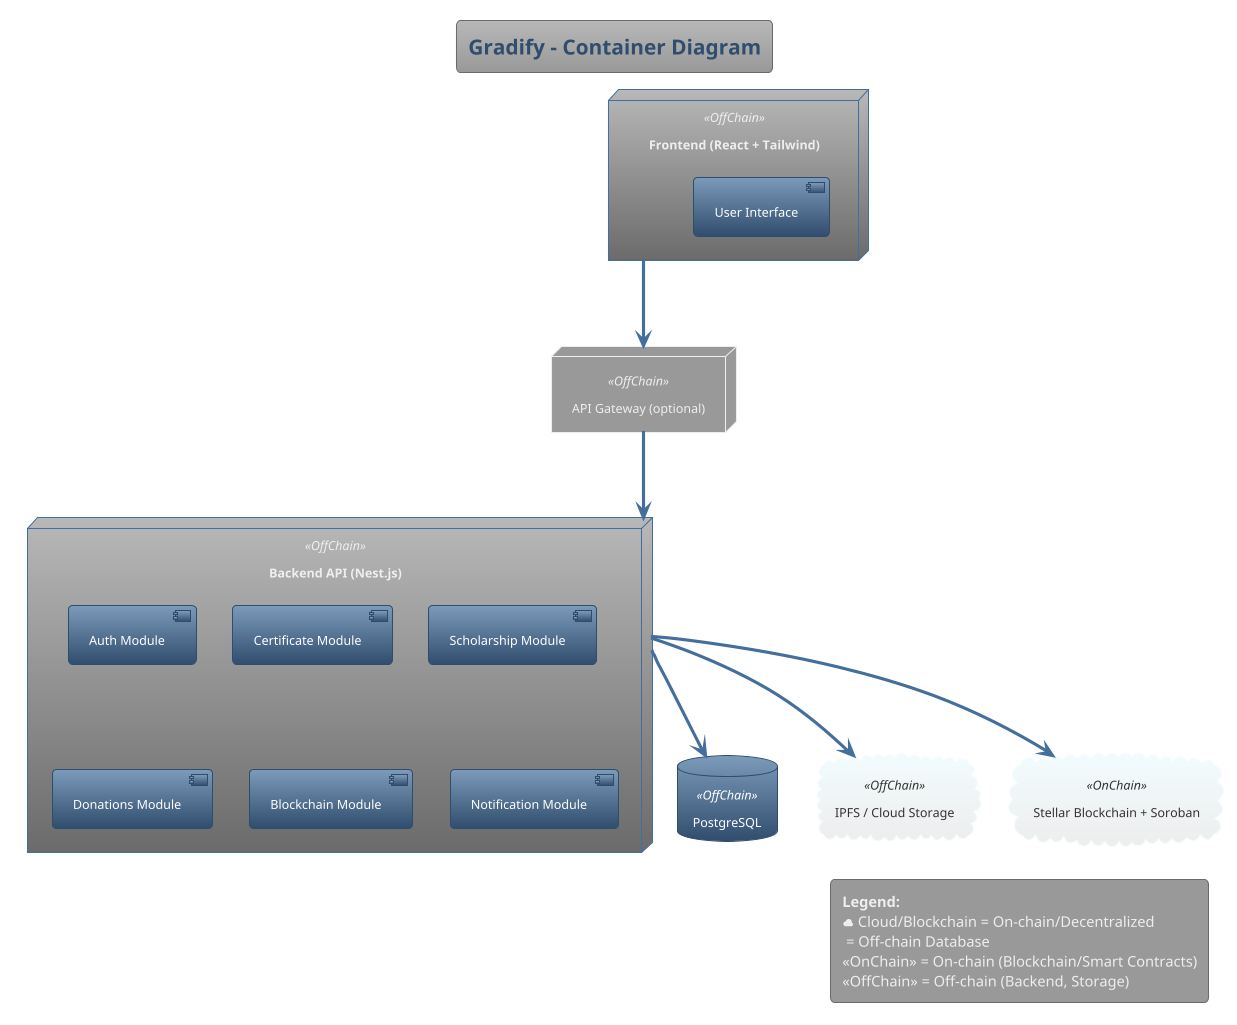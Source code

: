 @startuml
!theme spacelab
title Gradify - Container Diagram

' On-chain/off-chain color legend (exemplo visual)
skinparam component {
  BackgroundColor<<OnChain>> #d7f9ed
  BackgroundColor<<OffChain>> #e3e8f0
}

' Frontend
node "Frontend (React + Tailwind)" as FE <<OffChain>> {
  component "User Interface"
}

node "API Gateway (optional)" as APIGW <<OffChain>>

' Backend
node "Backend API (Nest.js)" as BE <<OffChain>> {
  component "Auth Module"
  component "Certificate Module"
  component "Scholarship Module"
  component "Donations Module"
  component "Blockchain Module"
  component "Notification Module"
}

database "PostgreSQL" as DB <<OffChain>>
cloud "IPFS / Cloud Storage" as Storage <<OffChain>>
cloud "Stellar Blockchain + Soroban" as Blockchain <<OnChain>>

FE --> APIGW : HTTP(S)
APIGW --> BE : REST/GraphQL API
BE --> DB : SQL queries
BE --> Storage : File upload/hash
BE --> Blockchain : Smart contracts

legend bottom right
  <b>Legend:</b>
  <&cloud> Cloud/Blockchain = On-chain/Decentralized
  <&database> = Off-chain Database
  <<OnChain>> = On-chain (Blockchain/Smart Contracts)
  <<OffChain>> = Off-chain (Backend, Storage)
endlegend

@enduml
